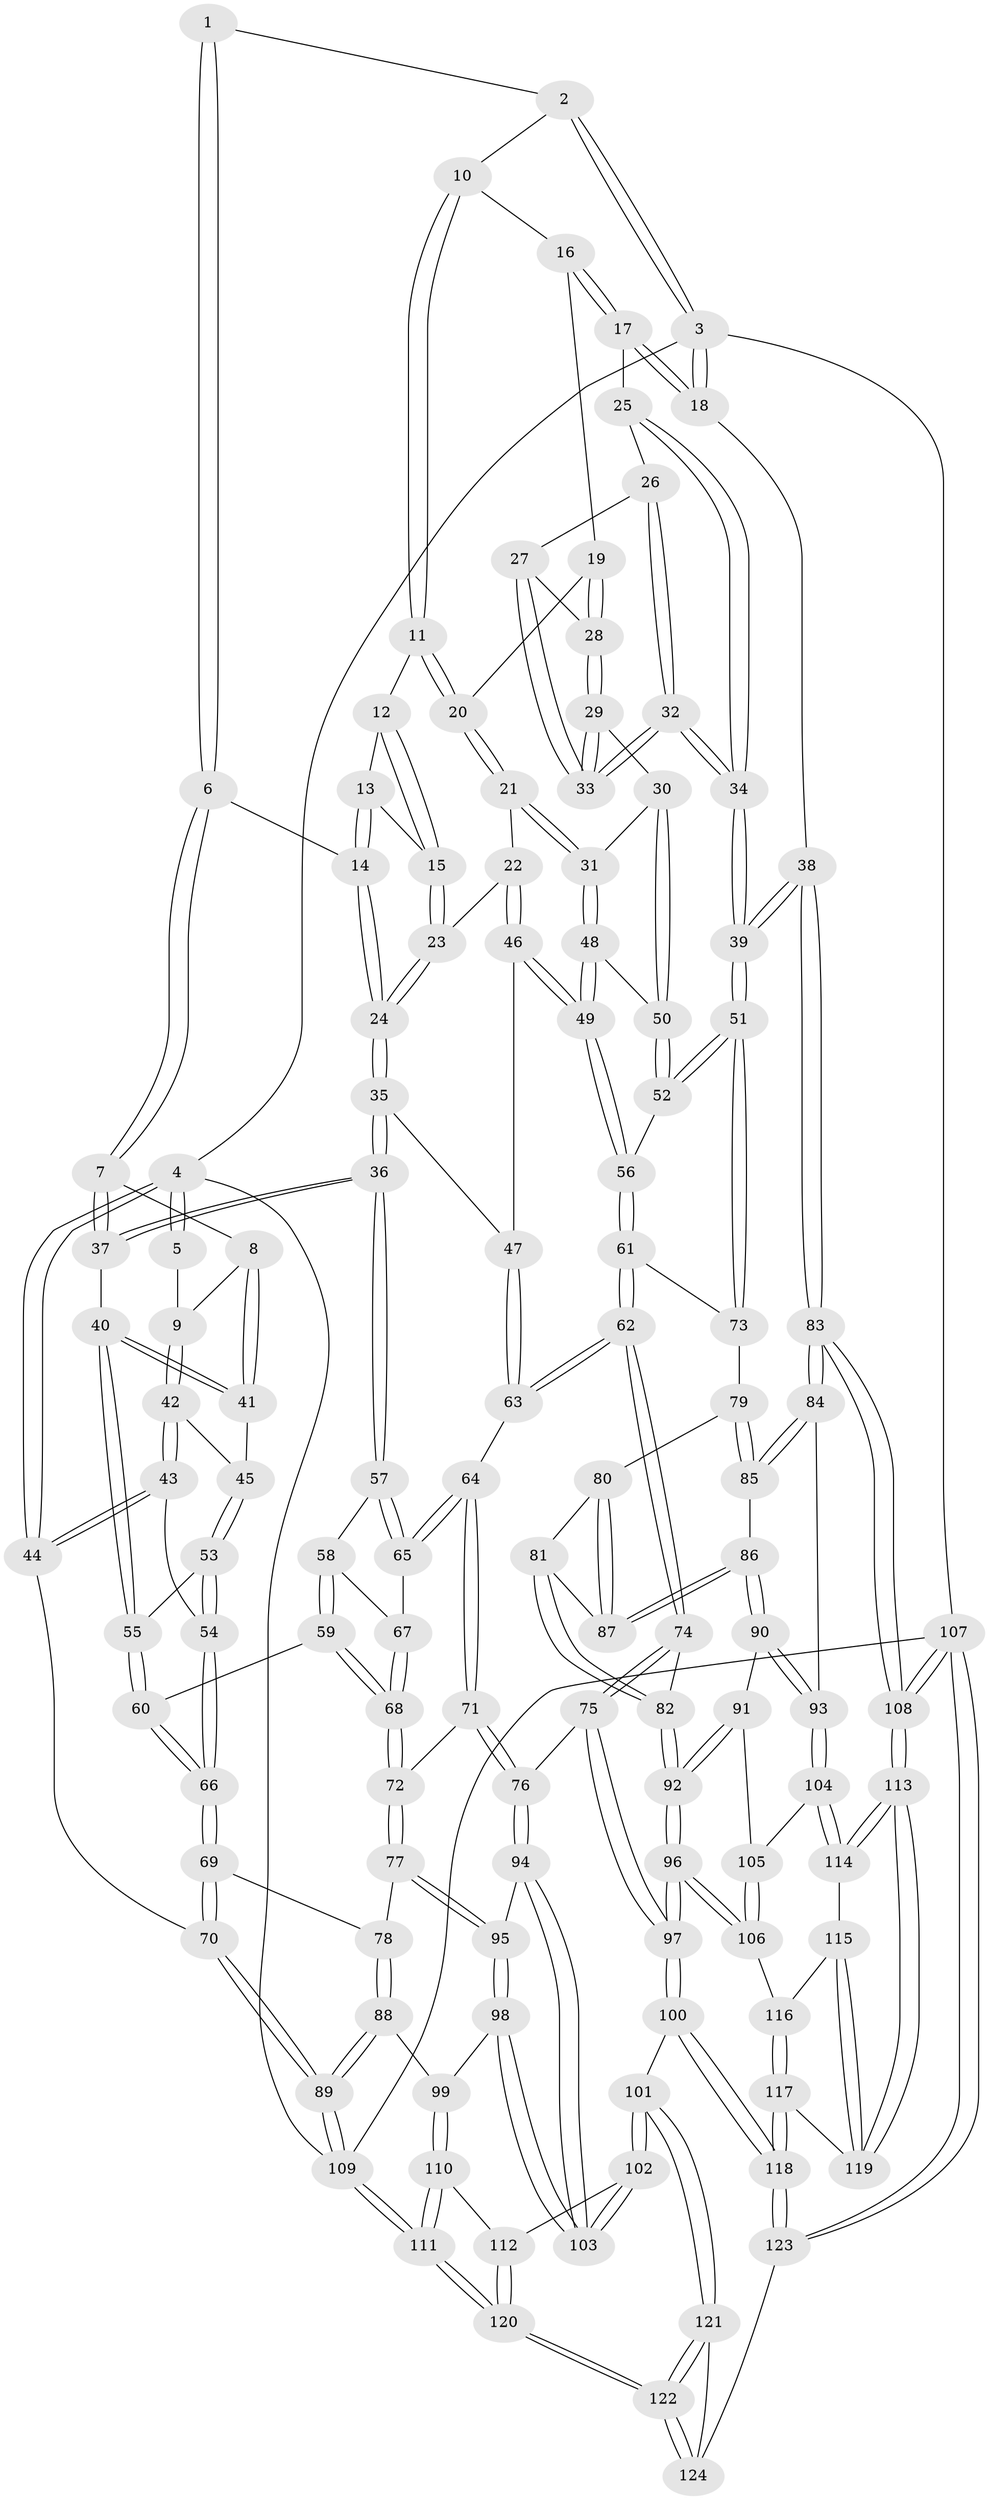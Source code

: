 // Generated by graph-tools (version 1.1) at 2025/27/03/09/25 03:27:09]
// undirected, 124 vertices, 307 edges
graph export_dot {
graph [start="1"]
  node [color=gray90,style=filled];
  1 [pos="+0.34009651185586154+0"];
  2 [pos="+0.7294843657395423+0"];
  3 [pos="+1+0"];
  4 [pos="+0+0"];
  5 [pos="+0.06386694251175044+0"];
  6 [pos="+0.34749184353164203+0"];
  7 [pos="+0.32448266945848203+0"];
  8 [pos="+0.25074398125516445+0.10974291645913144"];
  9 [pos="+0.10334278737407622+0.14811321228288069"];
  10 [pos="+0.7431714964893401+0"];
  11 [pos="+0.7434501288461264+0"];
  12 [pos="+0.6157671724736863+0.06380641141887365"];
  13 [pos="+0.5340150151914509+0.0775698749714231"];
  14 [pos="+0.4845590407696342+0.07491732320251182"];
  15 [pos="+0.6054622798053862+0.12859213610827042"];
  16 [pos="+0.9600014189030632+0.04214112989703951"];
  17 [pos="+1+0.0670173241992039"];
  18 [pos="+1+0"];
  19 [pos="+0.7845702999802981+0.03633116740518727"];
  20 [pos="+0.756731304992434+0.006963492523327712"];
  21 [pos="+0.6933076050761784+0.16032972321159392"];
  22 [pos="+0.6604641618618721+0.1710821110743646"];
  23 [pos="+0.608775989316939+0.14433344091933029"];
  24 [pos="+0.5160797309922974+0.1729952295523184"];
  25 [pos="+0.9635681748415478+0.10385506355010114"];
  26 [pos="+0.8937140924790814+0.10192244258951248"];
  27 [pos="+0.8423302469046059+0.08622440305574505"];
  28 [pos="+0.8025224952972516+0.057805543209827503"];
  29 [pos="+0.8014494543412748+0.245349492467948"];
  30 [pos="+0.8000986913974771+0.2457752132762828"];
  31 [pos="+0.755843306035546+0.243378522034573"];
  32 [pos="+0.8986547475934189+0.2570473965503995"];
  33 [pos="+0.8698543110167996+0.2475849572125404"];
  34 [pos="+0.9011294680989371+0.25829371660400213"];
  35 [pos="+0.49864353607061496+0.28797219197292284"];
  36 [pos="+0.4552102269077381+0.29946570345845186"];
  37 [pos="+0.42914218737414994+0.284486854190761"];
  38 [pos="+1+0.4650225870129602"];
  39 [pos="+1+0.457073229241211"];
  40 [pos="+0.33195588183033475+0.2758039633313719"];
  41 [pos="+0.2521611329441045+0.13208472481405564"];
  42 [pos="+0.052242033048724074+0.18734321552679553"];
  43 [pos="+0+0.2463953911809859"];
  44 [pos="+0+0.242733212263286"];
  45 [pos="+0.19719076756920034+0.2699157208501322"];
  46 [pos="+0.5753407342787674+0.30376048297027536"];
  47 [pos="+0.5142414379678355+0.2933123719356788"];
  48 [pos="+0.7030759647796906+0.299765247398366"];
  49 [pos="+0.6387537010460943+0.34704034306223663"];
  50 [pos="+0.7931501404510493+0.353690340135185"];
  51 [pos="+1+0.46043870810207077"];
  52 [pos="+0.7978058775540346+0.3732476787822699"];
  53 [pos="+0.20918291097891145+0.31459218918902293"];
  54 [pos="+0.029815919510356732+0.33413634650719126"];
  55 [pos="+0.2329434991412467+0.3375663001365477"];
  56 [pos="+0.6692492057784818+0.4264025961854024"];
  57 [pos="+0.4337578056937397+0.3539797999350679"];
  58 [pos="+0.3589526504043678+0.3949434343648445"];
  59 [pos="+0.24786913635041508+0.4367255081405483"];
  60 [pos="+0.23884962752031388+0.4315946317314262"];
  61 [pos="+0.6685783419110558+0.458452246915565"];
  62 [pos="+0.626216089503077+0.5122372275501748"];
  63 [pos="+0.5372639142162612+0.47514992655115373"];
  64 [pos="+0.45060820098601145+0.47461786663373395"];
  65 [pos="+0.4454976623977563+0.4561604944953955"];
  66 [pos="+0.14158544815093219+0.47420780323177253"];
  67 [pos="+0.37141125685891324+0.45239036850101233"];
  68 [pos="+0.29555108413480163+0.5028043897725147"];
  69 [pos="+0.09163071052700376+0.5656838473900307"];
  70 [pos="+0+0.5892551729059361"];
  71 [pos="+0.3955711420889724+0.5973133857993022"];
  72 [pos="+0.29856133569010496+0.5083600543357151"];
  73 [pos="+0.8155549842627392+0.5167274390382051"];
  74 [pos="+0.610185546136405+0.6028056133198763"];
  75 [pos="+0.48197791352576336+0.6359654334341208"];
  76 [pos="+0.4057754384201589+0.636386083854086"];
  77 [pos="+0.16770831915459095+0.6420142311446148"];
  78 [pos="+0.09717004105512651+0.5718915206290023"];
  79 [pos="+0.8030363038819706+0.5445307927010145"];
  80 [pos="+0.7717774923014759+0.5780666655265103"];
  81 [pos="+0.7003028160831692+0.611592054627781"];
  82 [pos="+0.6134397245282583+0.606354630724348"];
  83 [pos="+1+0.6445071794007985"];
  84 [pos="+0.9191777237086429+0.6967034416500991"];
  85 [pos="+0.8198236863917103+0.6638456154903591"];
  86 [pos="+0.7791050701687526+0.6683519604254493"];
  87 [pos="+0.7760837674147419+0.6643106342545343"];
  88 [pos="+0.04938314085955609+0.7615851034805265"];
  89 [pos="+0+0.8813612348525791"];
  90 [pos="+0.755930149209102+0.7006177809489612"];
  91 [pos="+0.6811089238859748+0.7220232384404196"];
  92 [pos="+0.65278596980948+0.7199532729117327"];
  93 [pos="+0.8092843780872835+0.7871343277533478"];
  94 [pos="+0.3977296837503412+0.6489858266775025"];
  95 [pos="+0.19174021160361318+0.6844785302637427"];
  96 [pos="+0.6051861972954078+0.8344032454065996"];
  97 [pos="+0.5938934113410966+0.843247537225526"];
  98 [pos="+0.18112340109424446+0.7239140453746316"];
  99 [pos="+0.17716660952189203+0.732974218182688"];
  100 [pos="+0.5901961109826805+0.8478095416946176"];
  101 [pos="+0.4427125183705599+0.8579038138933187"];
  102 [pos="+0.4008870065069361+0.818967921193731"];
  103 [pos="+0.4006744079747482+0.8175094565226284"];
  104 [pos="+0.8022755853845802+0.8015178509446144"];
  105 [pos="+0.734642103865018+0.7677840395212614"];
  106 [pos="+0.6927530075436096+0.8439232169748728"];
  107 [pos="+1+1"];
  108 [pos="+1+1"];
  109 [pos="+0+1"];
  110 [pos="+0.18398559195261668+0.7728838616558815"];
  111 [pos="+0+1"];
  112 [pos="+0.24882575513188454+0.881544225559746"];
  113 [pos="+1+1"];
  114 [pos="+0.7980769565967953+0.8385558976600997"];
  115 [pos="+0.7684006462119375+0.8552809373296492"];
  116 [pos="+0.7575458508799348+0.8575441380478375"];
  117 [pos="+0.6895473484365732+1"];
  118 [pos="+0.6510486546012675+1"];
  119 [pos="+0.7812157263337968+0.9406240739935334"];
  120 [pos="+0.06698703154380278+1"];
  121 [pos="+0.4419750421515563+0.863541595231645"];
  122 [pos="+0.1894352485517671+1"];
  123 [pos="+0.6455746781002578+1"];
  124 [pos="+0.5535497438544902+1"];
  1 -- 2;
  1 -- 6;
  1 -- 6;
  2 -- 3;
  2 -- 3;
  2 -- 10;
  3 -- 4;
  3 -- 18;
  3 -- 18;
  3 -- 107;
  4 -- 5;
  4 -- 5;
  4 -- 44;
  4 -- 44;
  4 -- 109;
  5 -- 9;
  6 -- 7;
  6 -- 7;
  6 -- 14;
  7 -- 8;
  7 -- 37;
  7 -- 37;
  8 -- 9;
  8 -- 41;
  8 -- 41;
  9 -- 42;
  9 -- 42;
  10 -- 11;
  10 -- 11;
  10 -- 16;
  11 -- 12;
  11 -- 20;
  11 -- 20;
  12 -- 13;
  12 -- 15;
  12 -- 15;
  13 -- 14;
  13 -- 14;
  13 -- 15;
  14 -- 24;
  14 -- 24;
  15 -- 23;
  15 -- 23;
  16 -- 17;
  16 -- 17;
  16 -- 19;
  17 -- 18;
  17 -- 18;
  17 -- 25;
  18 -- 38;
  19 -- 20;
  19 -- 28;
  19 -- 28;
  20 -- 21;
  20 -- 21;
  21 -- 22;
  21 -- 31;
  21 -- 31;
  22 -- 23;
  22 -- 46;
  22 -- 46;
  23 -- 24;
  23 -- 24;
  24 -- 35;
  24 -- 35;
  25 -- 26;
  25 -- 34;
  25 -- 34;
  26 -- 27;
  26 -- 32;
  26 -- 32;
  27 -- 28;
  27 -- 33;
  27 -- 33;
  28 -- 29;
  28 -- 29;
  29 -- 30;
  29 -- 33;
  29 -- 33;
  30 -- 31;
  30 -- 50;
  30 -- 50;
  31 -- 48;
  31 -- 48;
  32 -- 33;
  32 -- 33;
  32 -- 34;
  32 -- 34;
  34 -- 39;
  34 -- 39;
  35 -- 36;
  35 -- 36;
  35 -- 47;
  36 -- 37;
  36 -- 37;
  36 -- 57;
  36 -- 57;
  37 -- 40;
  38 -- 39;
  38 -- 39;
  38 -- 83;
  38 -- 83;
  39 -- 51;
  39 -- 51;
  40 -- 41;
  40 -- 41;
  40 -- 55;
  40 -- 55;
  41 -- 45;
  42 -- 43;
  42 -- 43;
  42 -- 45;
  43 -- 44;
  43 -- 44;
  43 -- 54;
  44 -- 70;
  45 -- 53;
  45 -- 53;
  46 -- 47;
  46 -- 49;
  46 -- 49;
  47 -- 63;
  47 -- 63;
  48 -- 49;
  48 -- 49;
  48 -- 50;
  49 -- 56;
  49 -- 56;
  50 -- 52;
  50 -- 52;
  51 -- 52;
  51 -- 52;
  51 -- 73;
  51 -- 73;
  52 -- 56;
  53 -- 54;
  53 -- 54;
  53 -- 55;
  54 -- 66;
  54 -- 66;
  55 -- 60;
  55 -- 60;
  56 -- 61;
  56 -- 61;
  57 -- 58;
  57 -- 65;
  57 -- 65;
  58 -- 59;
  58 -- 59;
  58 -- 67;
  59 -- 60;
  59 -- 68;
  59 -- 68;
  60 -- 66;
  60 -- 66;
  61 -- 62;
  61 -- 62;
  61 -- 73;
  62 -- 63;
  62 -- 63;
  62 -- 74;
  62 -- 74;
  63 -- 64;
  64 -- 65;
  64 -- 65;
  64 -- 71;
  64 -- 71;
  65 -- 67;
  66 -- 69;
  66 -- 69;
  67 -- 68;
  67 -- 68;
  68 -- 72;
  68 -- 72;
  69 -- 70;
  69 -- 70;
  69 -- 78;
  70 -- 89;
  70 -- 89;
  71 -- 72;
  71 -- 76;
  71 -- 76;
  72 -- 77;
  72 -- 77;
  73 -- 79;
  74 -- 75;
  74 -- 75;
  74 -- 82;
  75 -- 76;
  75 -- 97;
  75 -- 97;
  76 -- 94;
  76 -- 94;
  77 -- 78;
  77 -- 95;
  77 -- 95;
  78 -- 88;
  78 -- 88;
  79 -- 80;
  79 -- 85;
  79 -- 85;
  80 -- 81;
  80 -- 87;
  80 -- 87;
  81 -- 82;
  81 -- 82;
  81 -- 87;
  82 -- 92;
  82 -- 92;
  83 -- 84;
  83 -- 84;
  83 -- 108;
  83 -- 108;
  84 -- 85;
  84 -- 85;
  84 -- 93;
  85 -- 86;
  86 -- 87;
  86 -- 87;
  86 -- 90;
  86 -- 90;
  88 -- 89;
  88 -- 89;
  88 -- 99;
  89 -- 109;
  89 -- 109;
  90 -- 91;
  90 -- 93;
  90 -- 93;
  91 -- 92;
  91 -- 92;
  91 -- 105;
  92 -- 96;
  92 -- 96;
  93 -- 104;
  93 -- 104;
  94 -- 95;
  94 -- 103;
  94 -- 103;
  95 -- 98;
  95 -- 98;
  96 -- 97;
  96 -- 97;
  96 -- 106;
  96 -- 106;
  97 -- 100;
  97 -- 100;
  98 -- 99;
  98 -- 103;
  98 -- 103;
  99 -- 110;
  99 -- 110;
  100 -- 101;
  100 -- 118;
  100 -- 118;
  101 -- 102;
  101 -- 102;
  101 -- 121;
  101 -- 121;
  102 -- 103;
  102 -- 103;
  102 -- 112;
  104 -- 105;
  104 -- 114;
  104 -- 114;
  105 -- 106;
  105 -- 106;
  106 -- 116;
  107 -- 108;
  107 -- 108;
  107 -- 123;
  107 -- 123;
  107 -- 109;
  108 -- 113;
  108 -- 113;
  109 -- 111;
  109 -- 111;
  110 -- 111;
  110 -- 111;
  110 -- 112;
  111 -- 120;
  111 -- 120;
  112 -- 120;
  112 -- 120;
  113 -- 114;
  113 -- 114;
  113 -- 119;
  113 -- 119;
  114 -- 115;
  115 -- 116;
  115 -- 119;
  115 -- 119;
  116 -- 117;
  116 -- 117;
  117 -- 118;
  117 -- 118;
  117 -- 119;
  118 -- 123;
  118 -- 123;
  120 -- 122;
  120 -- 122;
  121 -- 122;
  121 -- 122;
  121 -- 124;
  122 -- 124;
  122 -- 124;
  123 -- 124;
}
